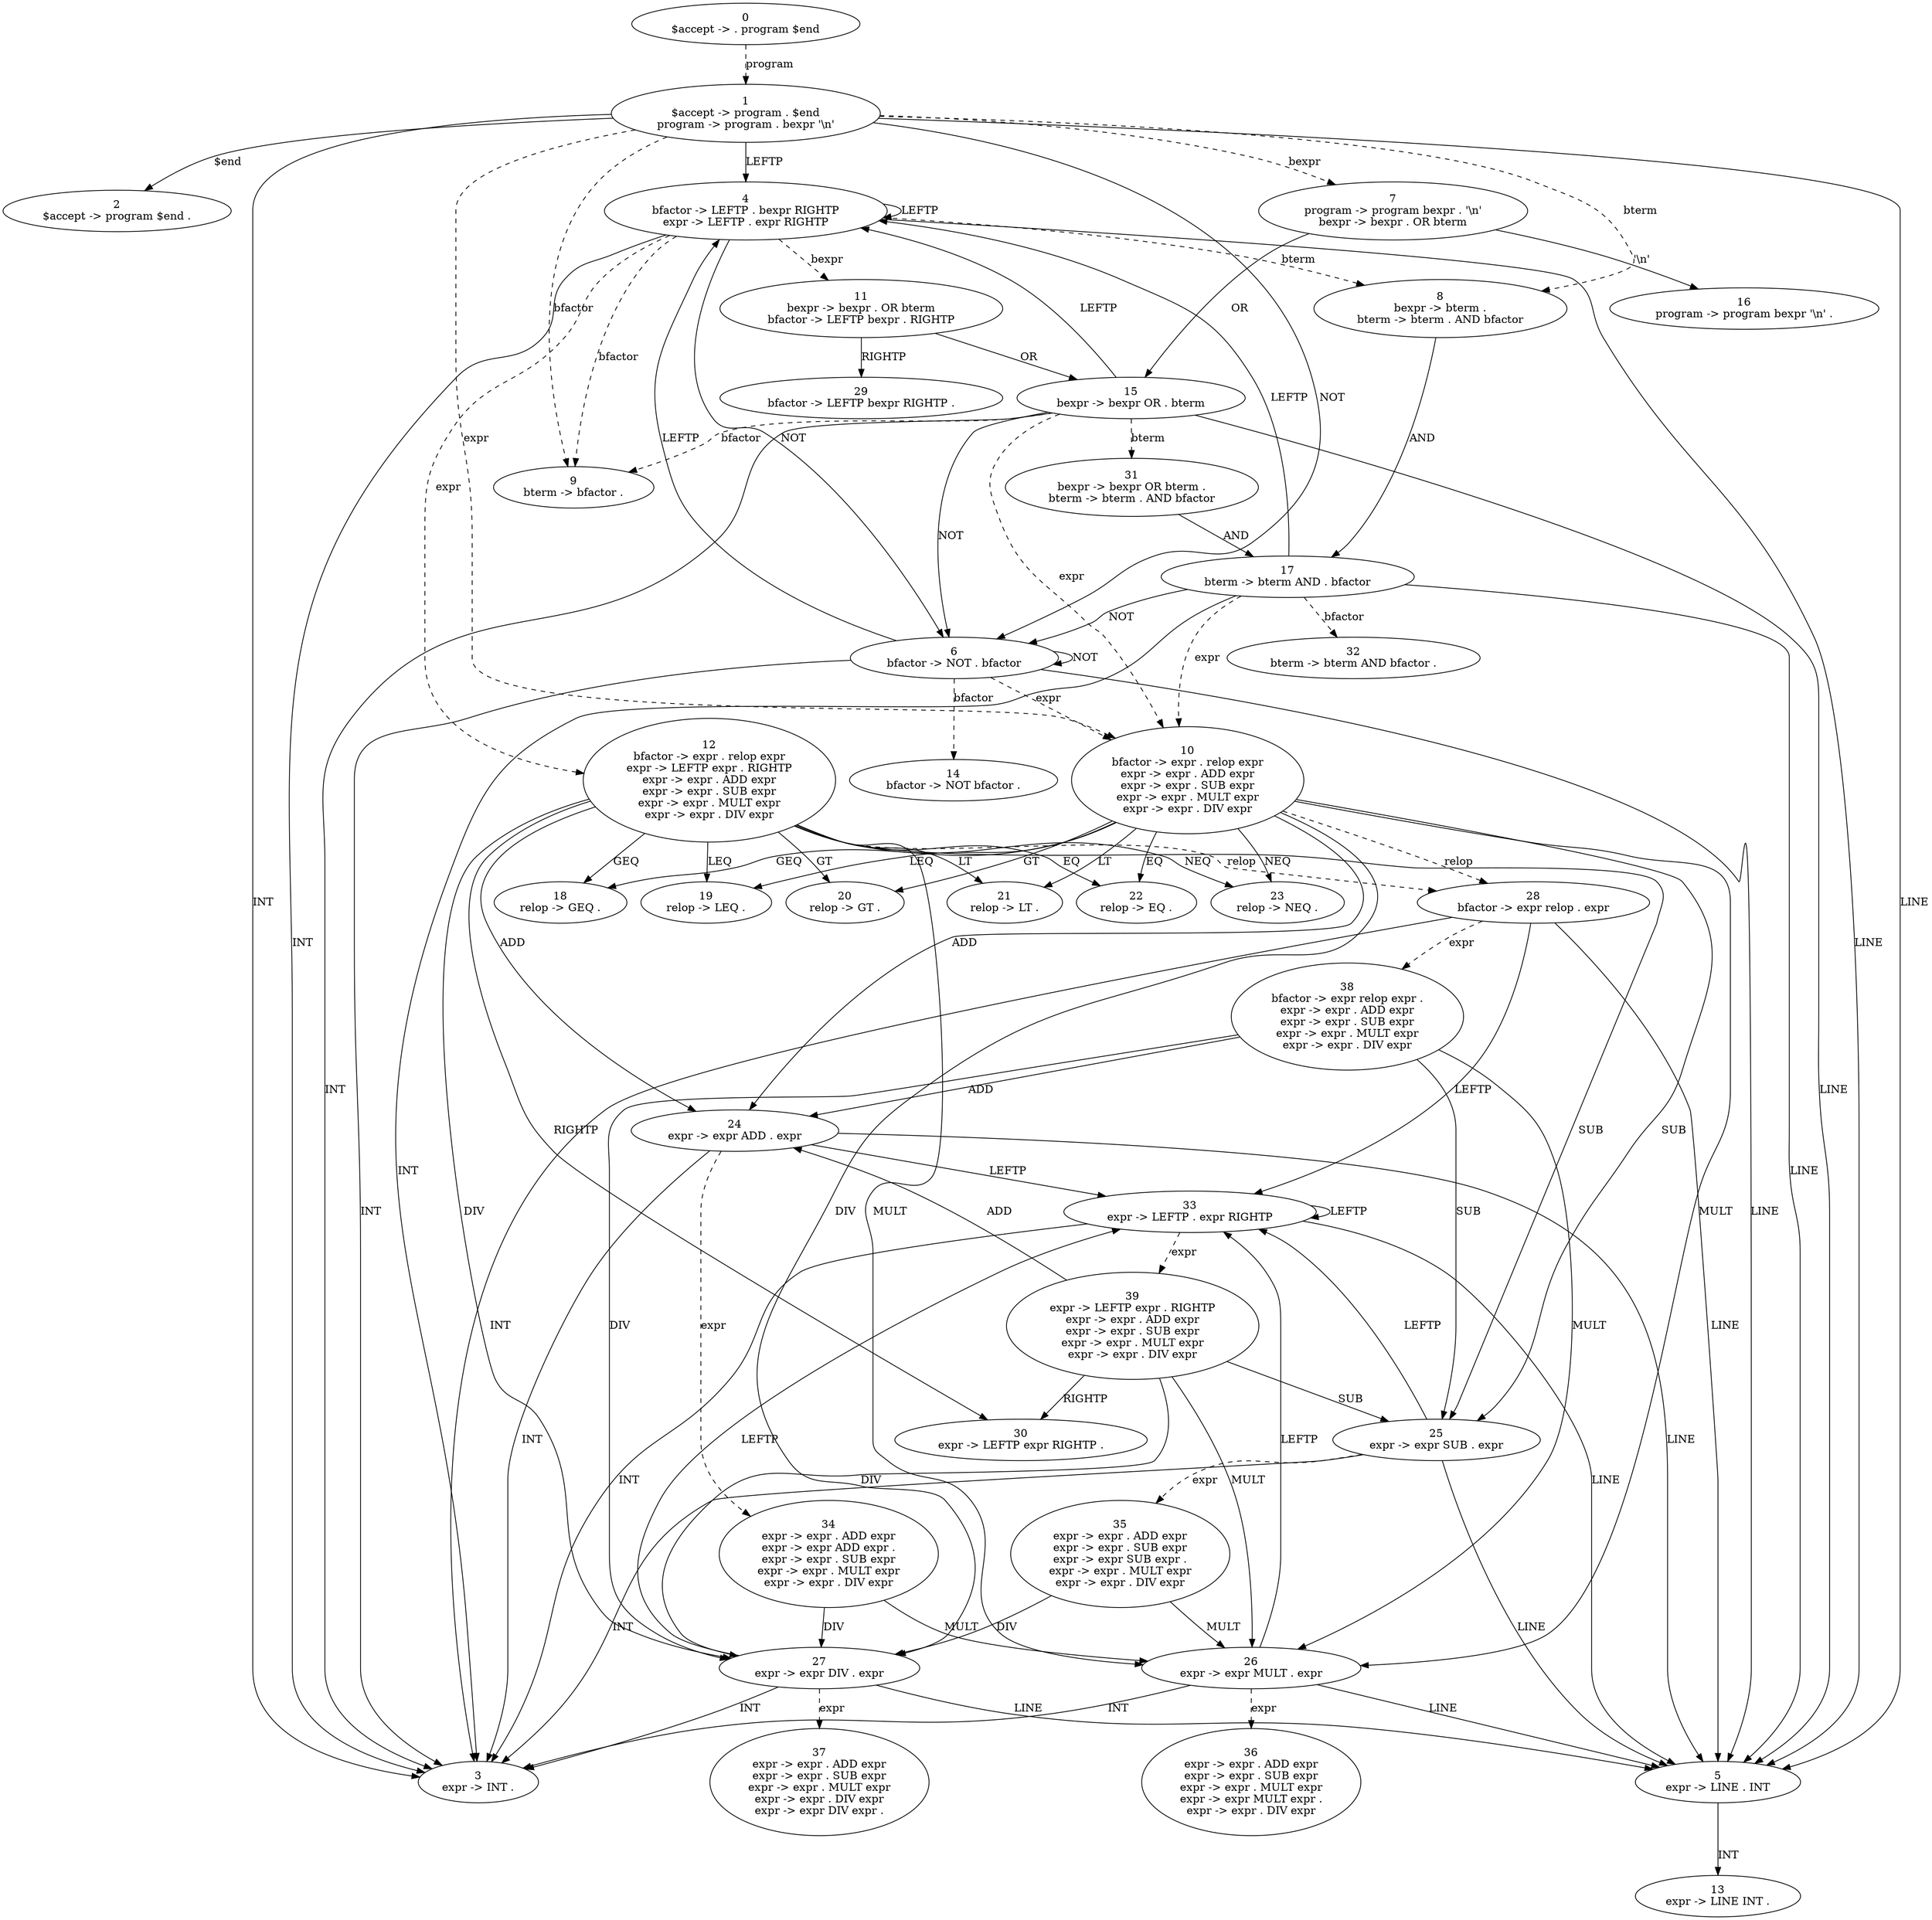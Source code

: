 digraph Automaton {
  0 [label="0\n$accept -> . program $end"]
  0 -> 1 [style=dashed label="program"]
  1 [label="1\n$accept -> program . $end\nprogram -> program . bexpr '\\n'"]
  1 -> 2 [style=solid label="$end"]
  1 -> 3 [style=solid label="INT"]
  1 -> 4 [style=solid label="LEFTP"]
  1 -> 5 [style=solid label="LINE"]
  1 -> 6 [style=solid label="NOT"]
  1 -> 7 [style=dashed label="bexpr"]
  1 -> 8 [style=dashed label="bterm"]
  1 -> 9 [style=dashed label="bfactor"]
  1 -> 10 [style=dashed label="expr"]
  2 [label="2\n$accept -> program $end ."]
  3 [label="3\nexpr -> INT ."]
  4 [label="4\nbfactor -> LEFTP . bexpr RIGHTP\nexpr -> LEFTP . expr RIGHTP"]
  4 -> 3 [style=solid label="INT"]
  4 -> 4 [style=solid label="LEFTP"]
  4 -> 5 [style=solid label="LINE"]
  4 -> 6 [style=solid label="NOT"]
  4 -> 11 [style=dashed label="bexpr"]
  4 -> 8 [style=dashed label="bterm"]
  4 -> 9 [style=dashed label="bfactor"]
  4 -> 12 [style=dashed label="expr"]
  5 [label="5\nexpr -> LINE . INT"]
  5 -> 13 [style=solid label="INT"]
  6 [label="6\nbfactor -> NOT . bfactor"]
  6 -> 3 [style=solid label="INT"]
  6 -> 4 [style=solid label="LEFTP"]
  6 -> 5 [style=solid label="LINE"]
  6 -> 6 [style=solid label="NOT"]
  6 -> 14 [style=dashed label="bfactor"]
  6 -> 10 [style=dashed label="expr"]
  7 [label="7\nprogram -> program bexpr . '\\n'\nbexpr -> bexpr . OR bterm"]
  7 -> 15 [style=solid label="OR"]
  7 -> 16 [style=solid label="'\\n'"]
  8 [label="8\nbexpr -> bterm .\nbterm -> bterm . AND bfactor"]
  8 -> 17 [style=solid label="AND"]
  9 [label="9\nbterm -> bfactor ."]
  10 [label="10\nbfactor -> expr . relop expr\nexpr -> expr . ADD expr\nexpr -> expr . SUB expr\nexpr -> expr . MULT expr\nexpr -> expr . DIV expr"]
  10 -> 18 [style=solid label="GEQ"]
  10 -> 19 [style=solid label="LEQ"]
  10 -> 20 [style=solid label="GT"]
  10 -> 21 [style=solid label="LT"]
  10 -> 22 [style=solid label="EQ"]
  10 -> 23 [style=solid label="NEQ"]
  10 -> 24 [style=solid label="ADD"]
  10 -> 25 [style=solid label="SUB"]
  10 -> 26 [style=solid label="MULT"]
  10 -> 27 [style=solid label="DIV"]
  10 -> 28 [style=dashed label="relop"]
  11 [label="11\nbexpr -> bexpr . OR bterm\nbfactor -> LEFTP bexpr . RIGHTP"]
  11 -> 15 [style=solid label="OR"]
  11 -> 29 [style=solid label="RIGHTP"]
  12 [label="12\nbfactor -> expr . relop expr\nexpr -> LEFTP expr . RIGHTP\nexpr -> expr . ADD expr\nexpr -> expr . SUB expr\nexpr -> expr . MULT expr\nexpr -> expr . DIV expr"]
  12 -> 18 [style=solid label="GEQ"]
  12 -> 19 [style=solid label="LEQ"]
  12 -> 20 [style=solid label="GT"]
  12 -> 21 [style=solid label="LT"]
  12 -> 22 [style=solid label="EQ"]
  12 -> 23 [style=solid label="NEQ"]
  12 -> 24 [style=solid label="ADD"]
  12 -> 25 [style=solid label="SUB"]
  12 -> 26 [style=solid label="MULT"]
  12 -> 27 [style=solid label="DIV"]
  12 -> 30 [style=solid label="RIGHTP"]
  12 -> 28 [style=dashed label="relop"]
  13 [label="13\nexpr -> LINE INT ."]
  14 [label="14\nbfactor -> NOT bfactor ."]
  15 [label="15\nbexpr -> bexpr OR . bterm"]
  15 -> 3 [style=solid label="INT"]
  15 -> 4 [style=solid label="LEFTP"]
  15 -> 5 [style=solid label="LINE"]
  15 -> 6 [style=solid label="NOT"]
  15 -> 31 [style=dashed label="bterm"]
  15 -> 9 [style=dashed label="bfactor"]
  15 -> 10 [style=dashed label="expr"]
  16 [label="16\nprogram -> program bexpr '\\n' ."]
  17 [label="17\nbterm -> bterm AND . bfactor"]
  17 -> 3 [style=solid label="INT"]
  17 -> 4 [style=solid label="LEFTP"]
  17 -> 5 [style=solid label="LINE"]
  17 -> 6 [style=solid label="NOT"]
  17 -> 32 [style=dashed label="bfactor"]
  17 -> 10 [style=dashed label="expr"]
  18 [label="18\nrelop -> GEQ ."]
  19 [label="19\nrelop -> LEQ ."]
  20 [label="20\nrelop -> GT ."]
  21 [label="21\nrelop -> LT ."]
  22 [label="22\nrelop -> EQ ."]
  23 [label="23\nrelop -> NEQ ."]
  24 [label="24\nexpr -> expr ADD . expr"]
  24 -> 3 [style=solid label="INT"]
  24 -> 33 [style=solid label="LEFTP"]
  24 -> 5 [style=solid label="LINE"]
  24 -> 34 [style=dashed label="expr"]
  25 [label="25\nexpr -> expr SUB . expr"]
  25 -> 3 [style=solid label="INT"]
  25 -> 33 [style=solid label="LEFTP"]
  25 -> 5 [style=solid label="LINE"]
  25 -> 35 [style=dashed label="expr"]
  26 [label="26\nexpr -> expr MULT . expr"]
  26 -> 3 [style=solid label="INT"]
  26 -> 33 [style=solid label="LEFTP"]
  26 -> 5 [style=solid label="LINE"]
  26 -> 36 [style=dashed label="expr"]
  27 [label="27\nexpr -> expr DIV . expr"]
  27 -> 3 [style=solid label="INT"]
  27 -> 33 [style=solid label="LEFTP"]
  27 -> 5 [style=solid label="LINE"]
  27 -> 37 [style=dashed label="expr"]
  28 [label="28\nbfactor -> expr relop . expr"]
  28 -> 3 [style=solid label="INT"]
  28 -> 33 [style=solid label="LEFTP"]
  28 -> 5 [style=solid label="LINE"]
  28 -> 38 [style=dashed label="expr"]
  29 [label="29\nbfactor -> LEFTP bexpr RIGHTP ."]
  30 [label="30\nexpr -> LEFTP expr RIGHTP ."]
  31 [label="31\nbexpr -> bexpr OR bterm .\nbterm -> bterm . AND bfactor"]
  31 -> 17 [style=solid label="AND"]
  32 [label="32\nbterm -> bterm AND bfactor ."]
  33 [label="33\nexpr -> LEFTP . expr RIGHTP"]
  33 -> 3 [style=solid label="INT"]
  33 -> 33 [style=solid label="LEFTP"]
  33 -> 5 [style=solid label="LINE"]
  33 -> 39 [style=dashed label="expr"]
  34 [label="34\nexpr -> expr . ADD expr\nexpr -> expr ADD expr .\nexpr -> expr . SUB expr\nexpr -> expr . MULT expr\nexpr -> expr . DIV expr"]
  34 -> 26 [style=solid label="MULT"]
  34 -> 27 [style=solid label="DIV"]
  35 [label="35\nexpr -> expr . ADD expr\nexpr -> expr . SUB expr\nexpr -> expr SUB expr .\nexpr -> expr . MULT expr\nexpr -> expr . DIV expr"]
  35 -> 26 [style=solid label="MULT"]
  35 -> 27 [style=solid label="DIV"]
  36 [label="36\nexpr -> expr . ADD expr\nexpr -> expr . SUB expr\nexpr -> expr . MULT expr\nexpr -> expr MULT expr .\nexpr -> expr . DIV expr"]
  37 [label="37\nexpr -> expr . ADD expr\nexpr -> expr . SUB expr\nexpr -> expr . MULT expr\nexpr -> expr . DIV expr\nexpr -> expr DIV expr ."]
  38 [label="38\nbfactor -> expr relop expr .\nexpr -> expr . ADD expr\nexpr -> expr . SUB expr\nexpr -> expr . MULT expr\nexpr -> expr . DIV expr"]
  38 -> 24 [style=solid label="ADD"]
  38 -> 25 [style=solid label="SUB"]
  38 -> 26 [style=solid label="MULT"]
  38 -> 27 [style=solid label="DIV"]
  39 [label="39\nexpr -> LEFTP expr . RIGHTP\nexpr -> expr . ADD expr\nexpr -> expr . SUB expr\nexpr -> expr . MULT expr\nexpr -> expr . DIV expr"]
  39 -> 24 [style=solid label="ADD"]
  39 -> 25 [style=solid label="SUB"]
  39 -> 26 [style=solid label="MULT"]
  39 -> 27 [style=solid label="DIV"]
  39 -> 30 [style=solid label="RIGHTP"]
}
